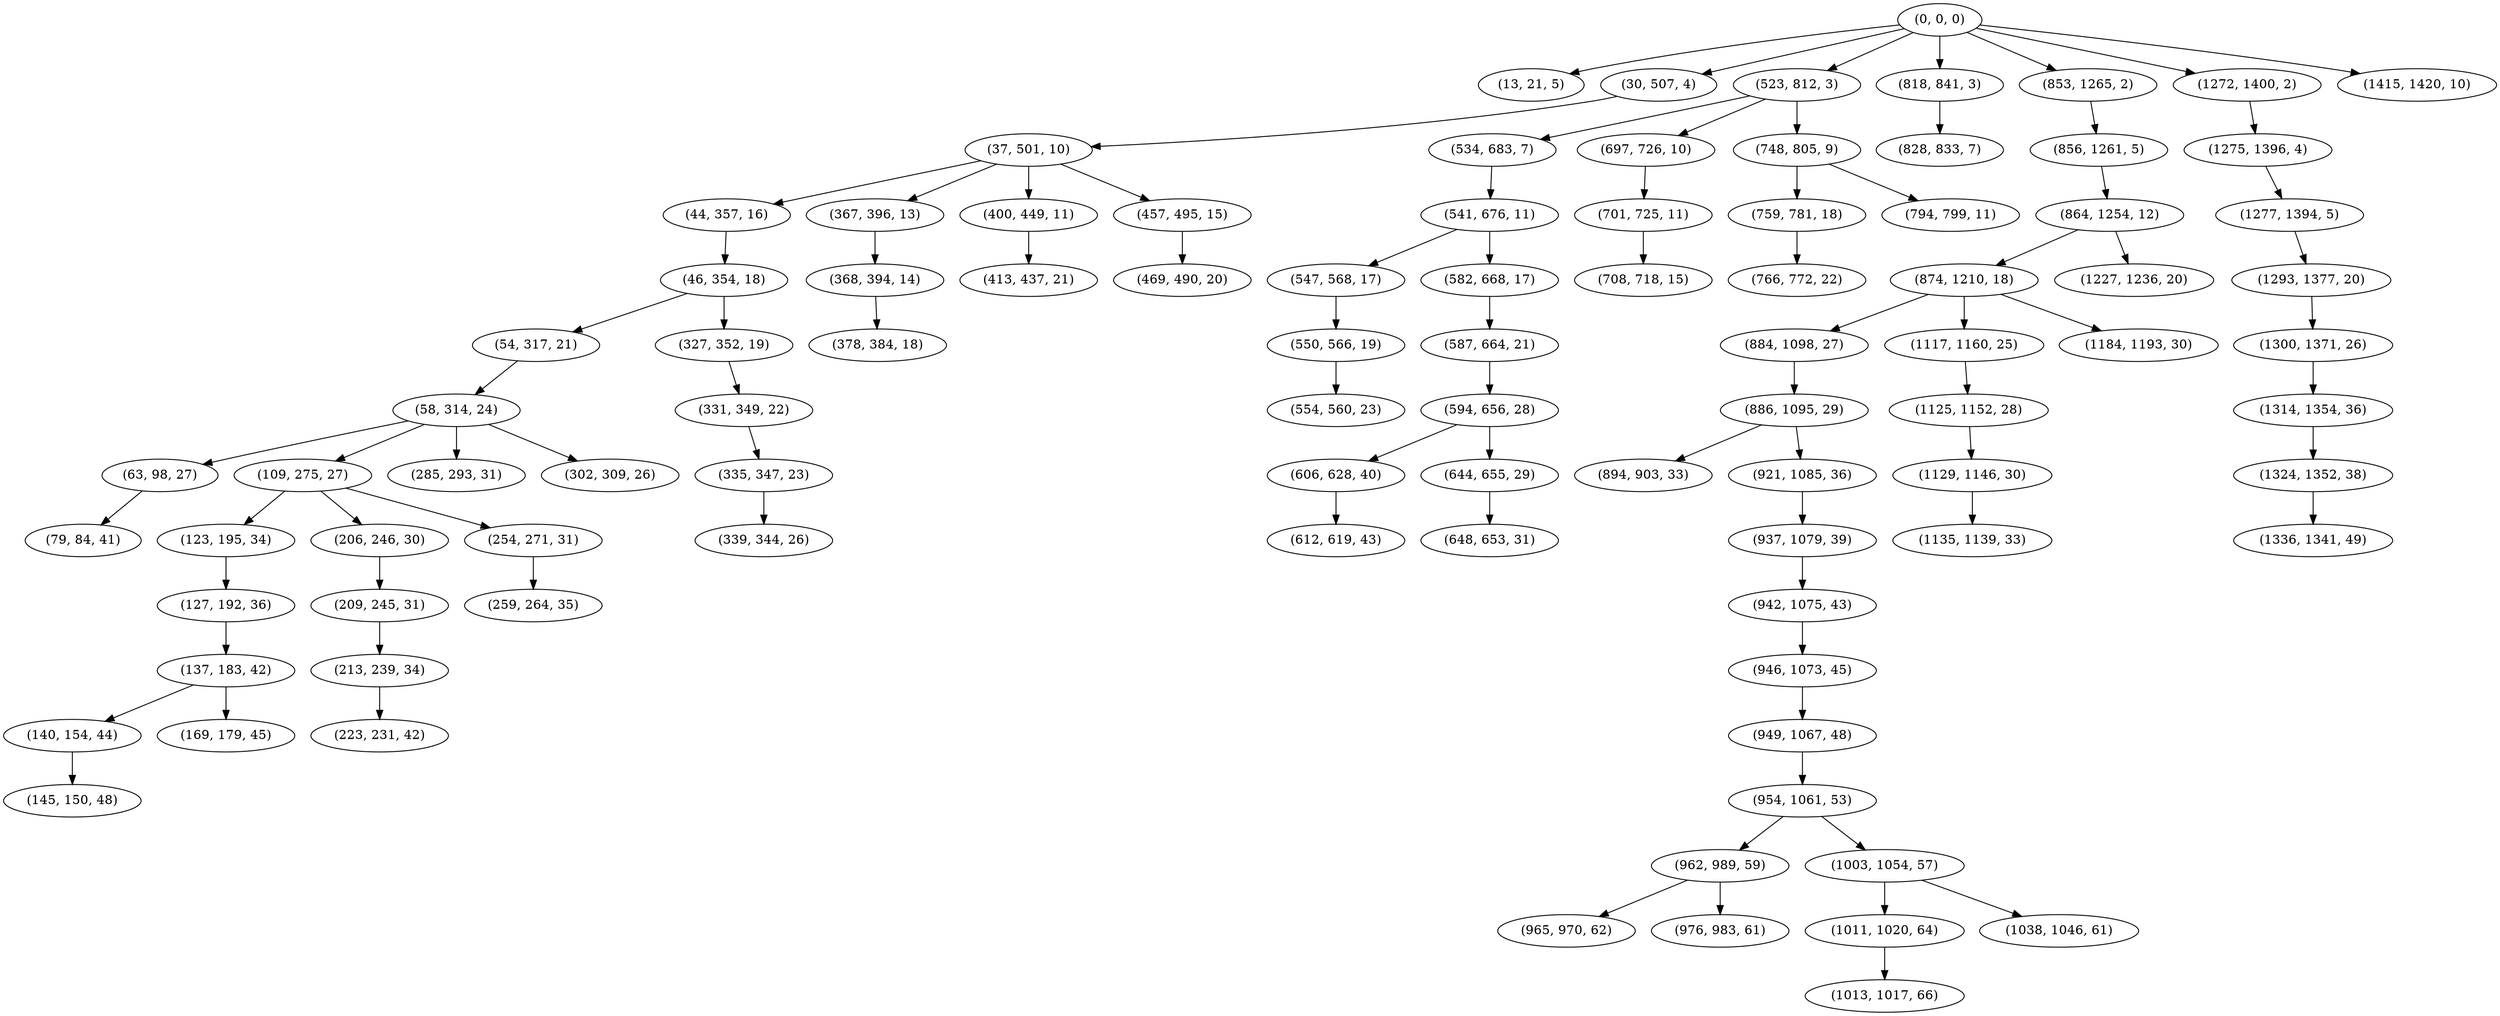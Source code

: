 digraph tree {
    "(0, 0, 0)";
    "(13, 21, 5)";
    "(30, 507, 4)";
    "(37, 501, 10)";
    "(44, 357, 16)";
    "(46, 354, 18)";
    "(54, 317, 21)";
    "(58, 314, 24)";
    "(63, 98, 27)";
    "(79, 84, 41)";
    "(109, 275, 27)";
    "(123, 195, 34)";
    "(127, 192, 36)";
    "(137, 183, 42)";
    "(140, 154, 44)";
    "(145, 150, 48)";
    "(169, 179, 45)";
    "(206, 246, 30)";
    "(209, 245, 31)";
    "(213, 239, 34)";
    "(223, 231, 42)";
    "(254, 271, 31)";
    "(259, 264, 35)";
    "(285, 293, 31)";
    "(302, 309, 26)";
    "(327, 352, 19)";
    "(331, 349, 22)";
    "(335, 347, 23)";
    "(339, 344, 26)";
    "(367, 396, 13)";
    "(368, 394, 14)";
    "(378, 384, 18)";
    "(400, 449, 11)";
    "(413, 437, 21)";
    "(457, 495, 15)";
    "(469, 490, 20)";
    "(523, 812, 3)";
    "(534, 683, 7)";
    "(541, 676, 11)";
    "(547, 568, 17)";
    "(550, 566, 19)";
    "(554, 560, 23)";
    "(582, 668, 17)";
    "(587, 664, 21)";
    "(594, 656, 28)";
    "(606, 628, 40)";
    "(612, 619, 43)";
    "(644, 655, 29)";
    "(648, 653, 31)";
    "(697, 726, 10)";
    "(701, 725, 11)";
    "(708, 718, 15)";
    "(748, 805, 9)";
    "(759, 781, 18)";
    "(766, 772, 22)";
    "(794, 799, 11)";
    "(818, 841, 3)";
    "(828, 833, 7)";
    "(853, 1265, 2)";
    "(856, 1261, 5)";
    "(864, 1254, 12)";
    "(874, 1210, 18)";
    "(884, 1098, 27)";
    "(886, 1095, 29)";
    "(894, 903, 33)";
    "(921, 1085, 36)";
    "(937, 1079, 39)";
    "(942, 1075, 43)";
    "(946, 1073, 45)";
    "(949, 1067, 48)";
    "(954, 1061, 53)";
    "(962, 989, 59)";
    "(965, 970, 62)";
    "(976, 983, 61)";
    "(1003, 1054, 57)";
    "(1011, 1020, 64)";
    "(1013, 1017, 66)";
    "(1038, 1046, 61)";
    "(1117, 1160, 25)";
    "(1125, 1152, 28)";
    "(1129, 1146, 30)";
    "(1135, 1139, 33)";
    "(1184, 1193, 30)";
    "(1227, 1236, 20)";
    "(1272, 1400, 2)";
    "(1275, 1396, 4)";
    "(1277, 1394, 5)";
    "(1293, 1377, 20)";
    "(1300, 1371, 26)";
    "(1314, 1354, 36)";
    "(1324, 1352, 38)";
    "(1336, 1341, 49)";
    "(1415, 1420, 10)";
    "(0, 0, 0)" -> "(13, 21, 5)";
    "(0, 0, 0)" -> "(30, 507, 4)";
    "(0, 0, 0)" -> "(523, 812, 3)";
    "(0, 0, 0)" -> "(818, 841, 3)";
    "(0, 0, 0)" -> "(853, 1265, 2)";
    "(0, 0, 0)" -> "(1272, 1400, 2)";
    "(0, 0, 0)" -> "(1415, 1420, 10)";
    "(30, 507, 4)" -> "(37, 501, 10)";
    "(37, 501, 10)" -> "(44, 357, 16)";
    "(37, 501, 10)" -> "(367, 396, 13)";
    "(37, 501, 10)" -> "(400, 449, 11)";
    "(37, 501, 10)" -> "(457, 495, 15)";
    "(44, 357, 16)" -> "(46, 354, 18)";
    "(46, 354, 18)" -> "(54, 317, 21)";
    "(46, 354, 18)" -> "(327, 352, 19)";
    "(54, 317, 21)" -> "(58, 314, 24)";
    "(58, 314, 24)" -> "(63, 98, 27)";
    "(58, 314, 24)" -> "(109, 275, 27)";
    "(58, 314, 24)" -> "(285, 293, 31)";
    "(58, 314, 24)" -> "(302, 309, 26)";
    "(63, 98, 27)" -> "(79, 84, 41)";
    "(109, 275, 27)" -> "(123, 195, 34)";
    "(109, 275, 27)" -> "(206, 246, 30)";
    "(109, 275, 27)" -> "(254, 271, 31)";
    "(123, 195, 34)" -> "(127, 192, 36)";
    "(127, 192, 36)" -> "(137, 183, 42)";
    "(137, 183, 42)" -> "(140, 154, 44)";
    "(137, 183, 42)" -> "(169, 179, 45)";
    "(140, 154, 44)" -> "(145, 150, 48)";
    "(206, 246, 30)" -> "(209, 245, 31)";
    "(209, 245, 31)" -> "(213, 239, 34)";
    "(213, 239, 34)" -> "(223, 231, 42)";
    "(254, 271, 31)" -> "(259, 264, 35)";
    "(327, 352, 19)" -> "(331, 349, 22)";
    "(331, 349, 22)" -> "(335, 347, 23)";
    "(335, 347, 23)" -> "(339, 344, 26)";
    "(367, 396, 13)" -> "(368, 394, 14)";
    "(368, 394, 14)" -> "(378, 384, 18)";
    "(400, 449, 11)" -> "(413, 437, 21)";
    "(457, 495, 15)" -> "(469, 490, 20)";
    "(523, 812, 3)" -> "(534, 683, 7)";
    "(523, 812, 3)" -> "(697, 726, 10)";
    "(523, 812, 3)" -> "(748, 805, 9)";
    "(534, 683, 7)" -> "(541, 676, 11)";
    "(541, 676, 11)" -> "(547, 568, 17)";
    "(541, 676, 11)" -> "(582, 668, 17)";
    "(547, 568, 17)" -> "(550, 566, 19)";
    "(550, 566, 19)" -> "(554, 560, 23)";
    "(582, 668, 17)" -> "(587, 664, 21)";
    "(587, 664, 21)" -> "(594, 656, 28)";
    "(594, 656, 28)" -> "(606, 628, 40)";
    "(594, 656, 28)" -> "(644, 655, 29)";
    "(606, 628, 40)" -> "(612, 619, 43)";
    "(644, 655, 29)" -> "(648, 653, 31)";
    "(697, 726, 10)" -> "(701, 725, 11)";
    "(701, 725, 11)" -> "(708, 718, 15)";
    "(748, 805, 9)" -> "(759, 781, 18)";
    "(748, 805, 9)" -> "(794, 799, 11)";
    "(759, 781, 18)" -> "(766, 772, 22)";
    "(818, 841, 3)" -> "(828, 833, 7)";
    "(853, 1265, 2)" -> "(856, 1261, 5)";
    "(856, 1261, 5)" -> "(864, 1254, 12)";
    "(864, 1254, 12)" -> "(874, 1210, 18)";
    "(864, 1254, 12)" -> "(1227, 1236, 20)";
    "(874, 1210, 18)" -> "(884, 1098, 27)";
    "(874, 1210, 18)" -> "(1117, 1160, 25)";
    "(874, 1210, 18)" -> "(1184, 1193, 30)";
    "(884, 1098, 27)" -> "(886, 1095, 29)";
    "(886, 1095, 29)" -> "(894, 903, 33)";
    "(886, 1095, 29)" -> "(921, 1085, 36)";
    "(921, 1085, 36)" -> "(937, 1079, 39)";
    "(937, 1079, 39)" -> "(942, 1075, 43)";
    "(942, 1075, 43)" -> "(946, 1073, 45)";
    "(946, 1073, 45)" -> "(949, 1067, 48)";
    "(949, 1067, 48)" -> "(954, 1061, 53)";
    "(954, 1061, 53)" -> "(962, 989, 59)";
    "(954, 1061, 53)" -> "(1003, 1054, 57)";
    "(962, 989, 59)" -> "(965, 970, 62)";
    "(962, 989, 59)" -> "(976, 983, 61)";
    "(1003, 1054, 57)" -> "(1011, 1020, 64)";
    "(1003, 1054, 57)" -> "(1038, 1046, 61)";
    "(1011, 1020, 64)" -> "(1013, 1017, 66)";
    "(1117, 1160, 25)" -> "(1125, 1152, 28)";
    "(1125, 1152, 28)" -> "(1129, 1146, 30)";
    "(1129, 1146, 30)" -> "(1135, 1139, 33)";
    "(1272, 1400, 2)" -> "(1275, 1396, 4)";
    "(1275, 1396, 4)" -> "(1277, 1394, 5)";
    "(1277, 1394, 5)" -> "(1293, 1377, 20)";
    "(1293, 1377, 20)" -> "(1300, 1371, 26)";
    "(1300, 1371, 26)" -> "(1314, 1354, 36)";
    "(1314, 1354, 36)" -> "(1324, 1352, 38)";
    "(1324, 1352, 38)" -> "(1336, 1341, 49)";
}
